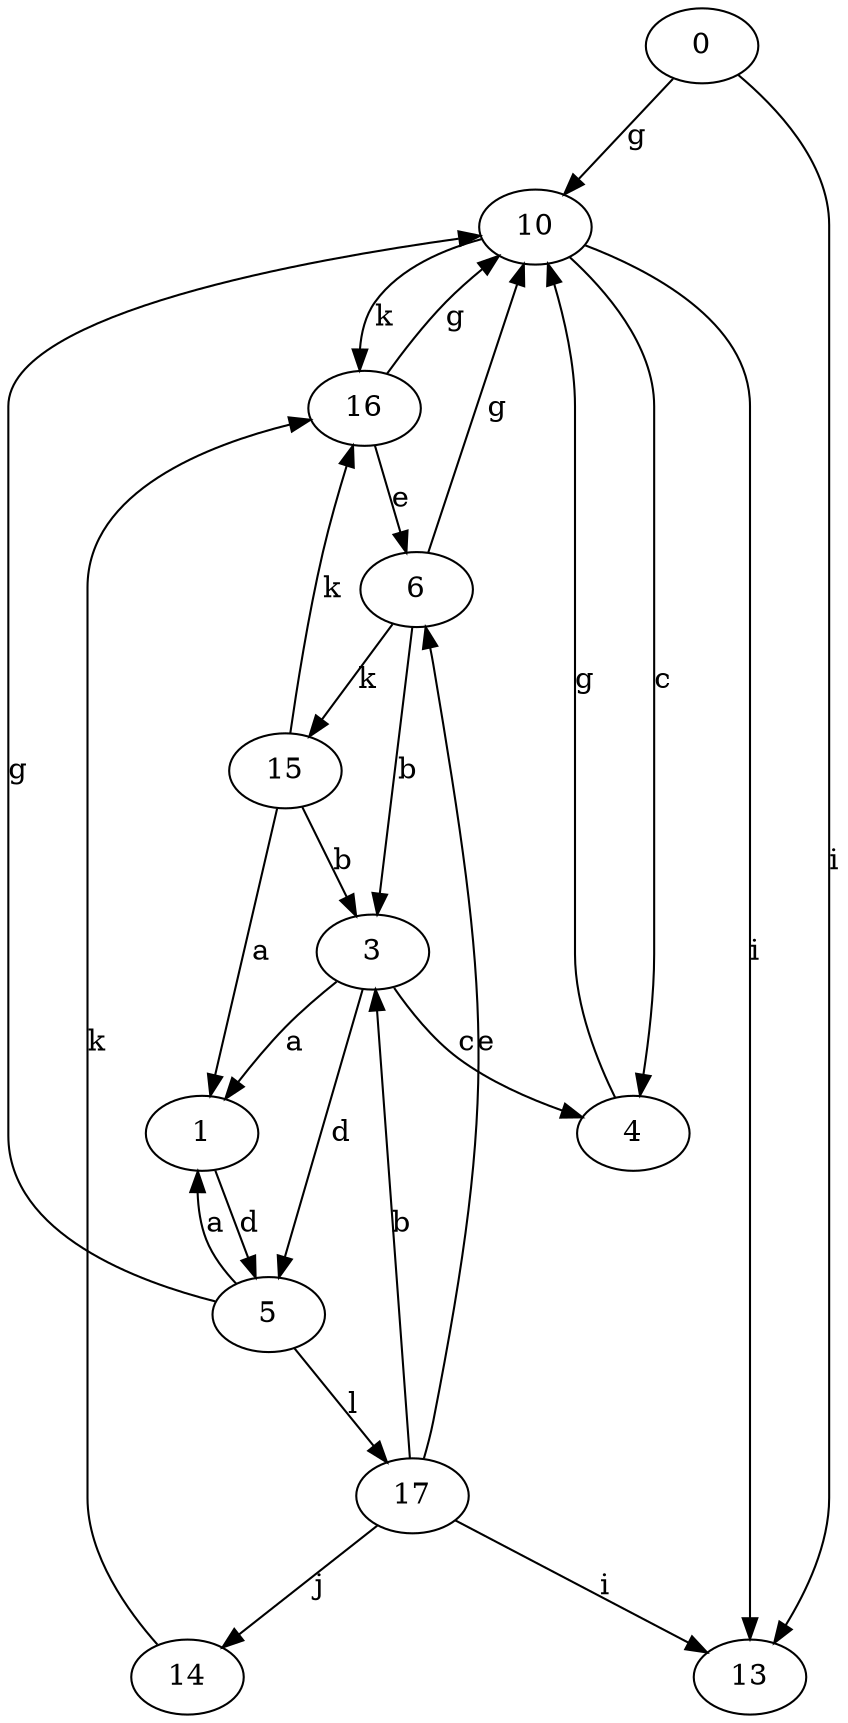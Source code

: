 strict digraph  {
0;
1;
3;
4;
5;
6;
10;
13;
14;
15;
16;
17;
0 -> 10  [label=g];
0 -> 13  [label=i];
1 -> 5  [label=d];
3 -> 1  [label=a];
3 -> 4  [label=c];
3 -> 5  [label=d];
4 -> 10  [label=g];
5 -> 1  [label=a];
5 -> 10  [label=g];
5 -> 17  [label=l];
6 -> 3  [label=b];
6 -> 10  [label=g];
6 -> 15  [label=k];
10 -> 4  [label=c];
10 -> 13  [label=i];
10 -> 16  [label=k];
14 -> 16  [label=k];
15 -> 1  [label=a];
15 -> 3  [label=b];
15 -> 16  [label=k];
16 -> 6  [label=e];
16 -> 10  [label=g];
17 -> 3  [label=b];
17 -> 6  [label=e];
17 -> 13  [label=i];
17 -> 14  [label=j];
}
